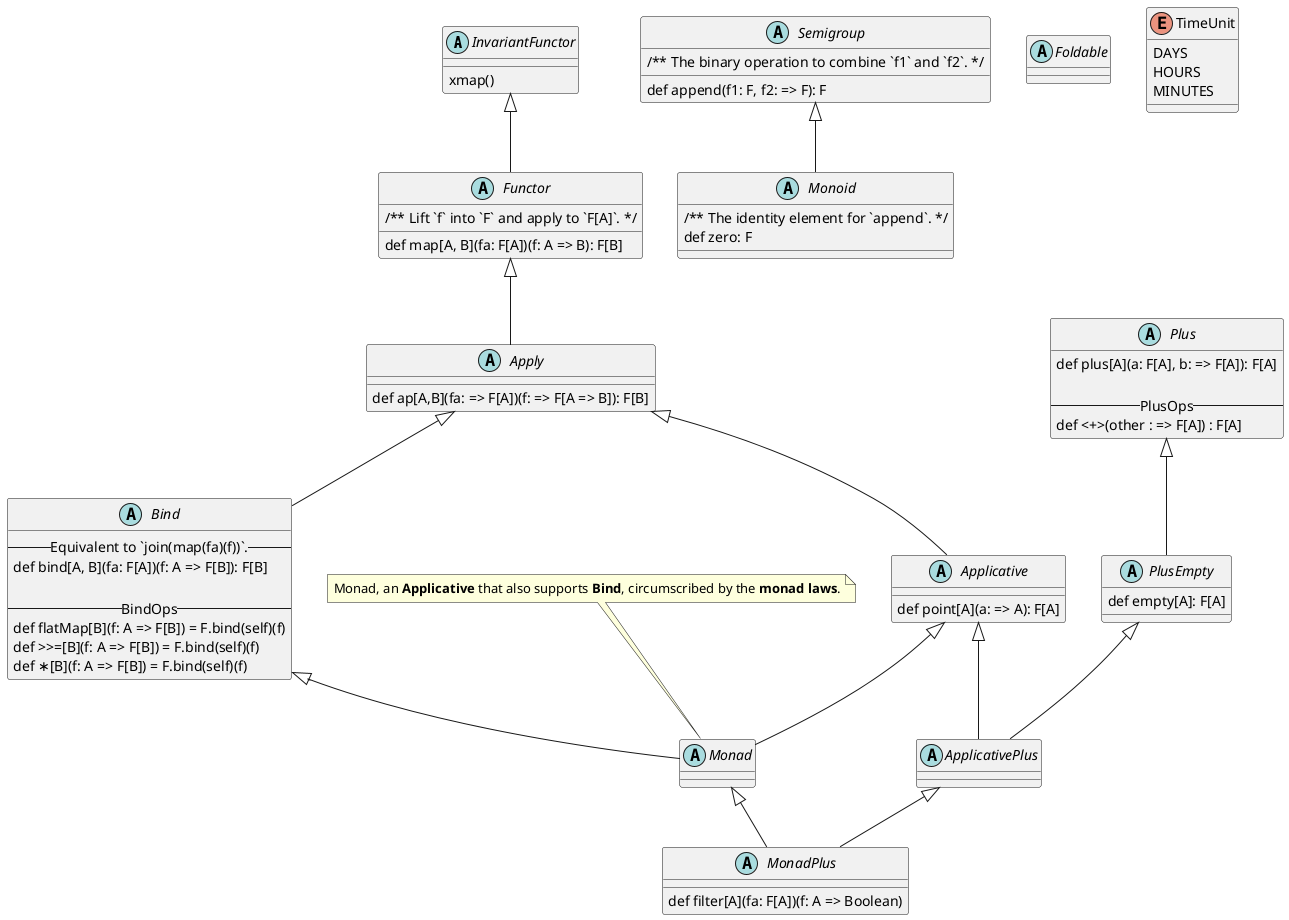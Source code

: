 @startuml

abstract class InvariantFunctor {
    xmap()
}
abstract class Functor {
  /** Lift `f` into `F` and apply to `F[A]`. */
  def map[A, B](fa: F[A])(f: A => B): F[B]
}

abstract class Apply {
  def ap[A,B](fa: => F[A])(f: => F[A => B]): F[B]
}
abstract class Applicative {
  def point[A](a: => A): F[A]
}


abstract class Semigroup {
  /** The binary operation to combine `f1` and `f2`. */
  def append(f1: F, f2: => F): F
}
abstract class Monoid {
 /** The identity element for `append`. */
  def zero: F
}

Semigroup <|-- Monoid


abstract class Monad {

}

note "Monad, an <b>Applicative</b> that also supports <b>Bind</b>, circumscribed by the <b>monad laws</b>." as NM
NM..Monad


abstract class MonadPlus {

    def filter[A](fa: F[A])(f: A => Boolean)
}

abstract class ApplicativePlus {

}

abstract class PlusEmpty {
  def empty[A]: F[A]
}

abstract class Plus {
  def plus[A](a: F[A], b: => F[A]): F[A]

  -- PlusOps --
  def <+>(other : => F[A]) : F[A]
}


'Monad[F[_]] <|-- MonadPlus
Monad <|-- MonadPlus
ApplicativePlus <|-- MonadPlus
Applicative <|-- ApplicativePlus
PlusEmpty <|-- ApplicativePlus
Plus <|-- PlusEmpty

abstract class Foldable


abstract class Bind {
 -- Equivalent to `join(map(fa)(f))`. --
  def bind[A, B](fa: F[A])(f: A => F[B]): F[B]

 -- BindOps --
   def flatMap[B](f: A => F[B]) = F.bind(self)(f)
   def >>=[B](f: A => F[B]) = F.bind(self)(f)
   def ∗[B](f: A => F[B]) = F.bind(self)(f)
}

Applicative <|-- Monad
Bind <|-- Monad
Apply <|-- Bind


InvariantFunctor <|-- Functor
Functor <|-- Apply
Apply <|-- Applicative


enum TimeUnit {
DAYS
HOURS
MINUTES
}

@enduml

